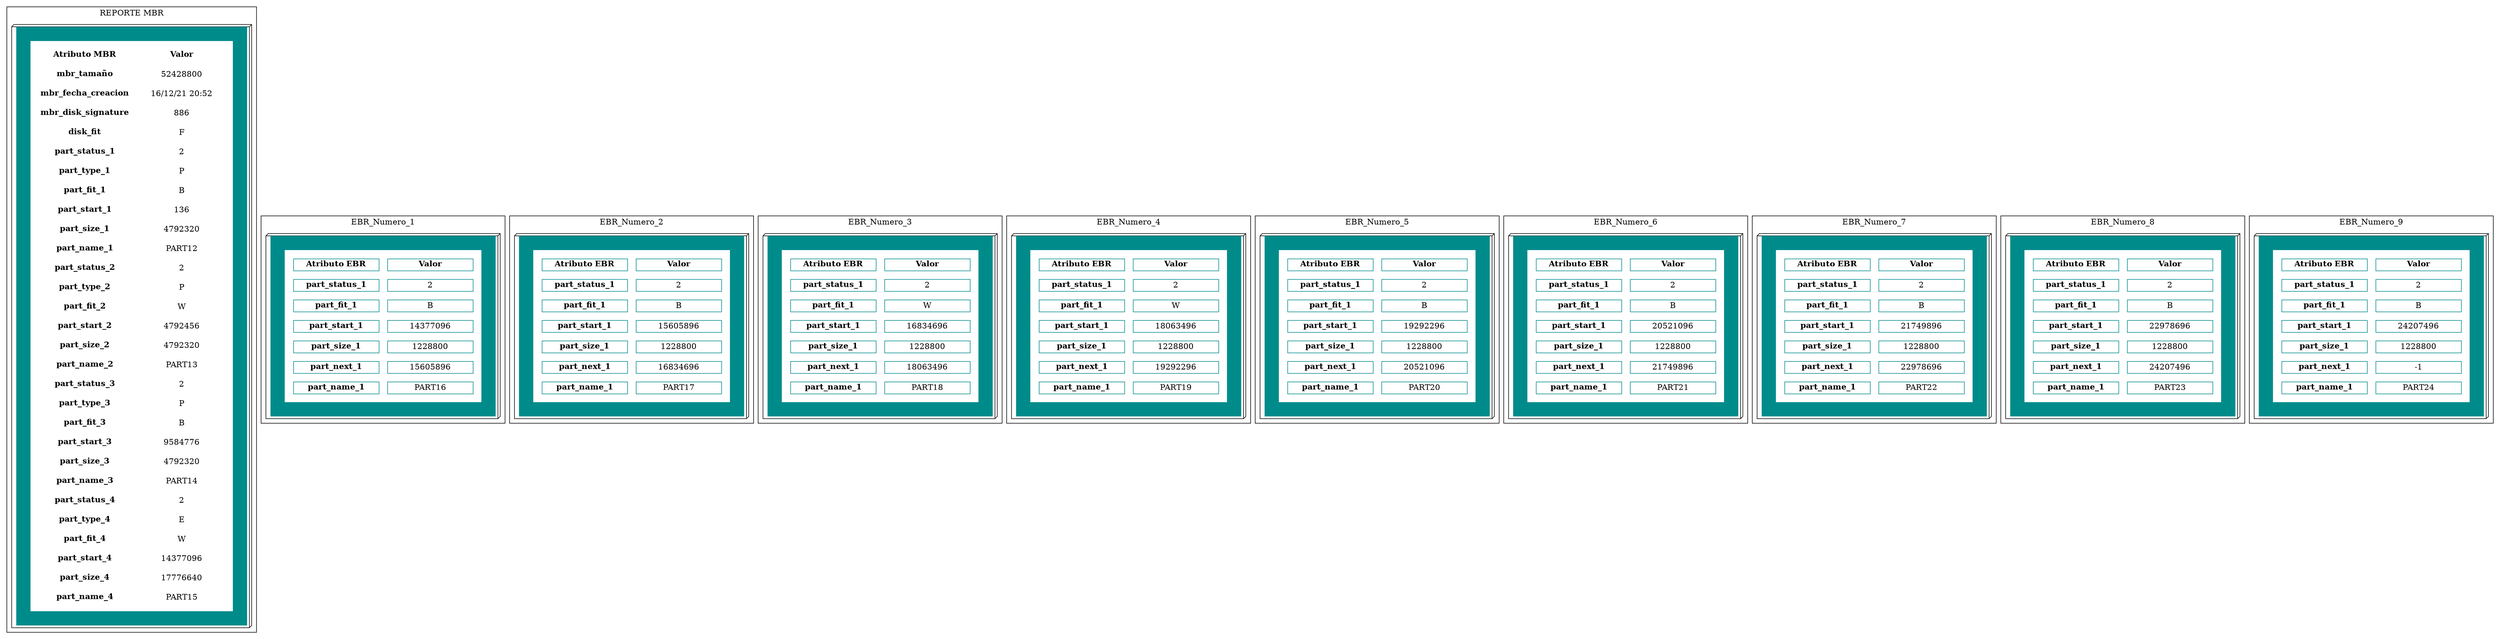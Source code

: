 digraph G{ 
subgraph cluster_0{
 label="REPORTE MBR"
repmbr[shape=box3d,label=<
<table border='25' cellborder='0' cellspacing='15' width='300'  height='200' color='#008B8B' >
<tr>  <td width='150'> <b>Atributo MBR</b> </td> <td width='150'> <b>Valor</b> </td>  </tr>
<tr>  <td><b>mbr_tamaño</b></td><td>52428800</td>  </tr>
<tr>  <td><b>mbr_fecha_creacion</b></td> <td>16/12/21 20:52</td>  </tr>
<tr>  <td><b>mbr_disk_signature</b></td> <td>886</td>  </tr>
<tr>  <td><b>disk_fit</b></td> <td>F</td>  </tr>
<tr>  <td><b>part_status_1</b></td> <td>2</td>  </tr>
<tr>  <td><b>part_type_1</b></td> <td>P</td>  </tr>
<tr>  <td><b>part_fit_1</b></td> <td>B</td>  </tr>
<tr>  <td><b>part_start_1</b></td> <td>136</td>  </tr>
<tr>  <td><b>part_size_1</b></td> <td>4792320</td>  </tr>
<tr>  <td><b>part_name_1</b></td> <td>PART12</td>  </tr>
<tr>  <td><b>part_status_2</b></td> <td>2</td>  </tr>
<tr>  <td><b>part_type_2</b></td> <td>P</td>  </tr>
<tr>  <td><b>part_fit_2</b></td> <td>W</td>  </tr>
<tr>  <td><b>part_start_2</b></td> <td>4792456</td>  </tr>
<tr>  <td><b>part_size_2</b></td> <td>4792320</td>  </tr>
<tr>  <td><b>part_name_2</b></td> <td>PART13</td>  </tr>
<tr>  <td><b>part_status_3</b></td> <td>2</td>  </tr>
<tr>  <td><b>part_type_3</b></td> <td>P</td>  </tr>
<tr>  <td><b>part_fit_3</b></td> <td>B</td>  </tr>
<tr>  <td><b>part_start_3</b></td> <td>9584776</td>  </tr>
<tr>  <td><b>part_size_3</b></td> <td>4792320</td>  </tr>
<tr>  <td><b>part_name_3</b></td> <td>PART14</td>  </tr>
<tr>  <td><b>part_status_4</b></td> <td>2</td>  </tr>
<tr>  <td><b>part_type_4</b></td> <td>E</td>  </tr>
<tr>  <td><b>part_fit_4</b></td> <td>W</td>  </tr>
<tr>  <td><b>part_start_4</b></td> <td>14377096</td>  </tr>
<tr>  <td><b>part_size_4</b></td> <td>17776640</td>  </tr>
<tr>  <td><b>part_name_4</b></td> <td>PART15</td>  </tr>
</table>
>];
}
subgraph cluster_1{
 label="EBR_Numero_1"

repmbr_1[shape=box3d,label=<
 <table border='25' cellborder='1' cellspacing='15'  width='300' height='160' color='#008B8B' >
 <tr>  <td width='150'><b>Atributo EBR</b></td> <td width='150'><b>Valor</b></td>  </tr>
<tr>  <td><b>part_status_1</b></td> <td>2</td>  </tr>
<tr>  <td><b>part_fit_1</b></td> <td>B</td>  </tr>
<tr>  <td><b>part_start_1</b></td> <td>14377096</td>  </tr>
<tr>  <td><b>part_size_1</b></td> <td>1228800</td>  </tr>
<tr>  <td><b>part_next_1</b></td> <td>15605896</td>  </tr>
<tr>  <td><b>part_name_1</b></td> <td>PART16</td>  </tr>
</table>
>];
}
subgraph cluster_2{
 label="EBR_Numero_2"

repmbr_2[shape=box3d,label=<
 <table border='25' cellborder='1' cellspacing='15'  width='300' height='160' color='#008B8B' >
 <tr>  <td width='150'><b>Atributo EBR</b></td> <td width='150'><b>Valor</b></td>  </tr>
<tr>  <td><b>part_status_1</b></td> <td>2</td>  </tr>
<tr>  <td><b>part_fit_1</b></td> <td>B</td>  </tr>
<tr>  <td><b>part_start_1</b></td> <td>15605896</td>  </tr>
<tr>  <td><b>part_size_1</b></td> <td>1228800</td>  </tr>
<tr>  <td><b>part_next_1</b></td> <td>16834696</td>  </tr>
<tr>  <td><b>part_name_1</b></td> <td>PART17</td>  </tr>
</table>
>];
}
subgraph cluster_3{
 label="EBR_Numero_3"

repmbr_3[shape=box3d,label=<
 <table border='25' cellborder='1' cellspacing='15'  width='300' height='160' color='#008B8B' >
 <tr>  <td width='150'><b>Atributo EBR</b></td> <td width='150'><b>Valor</b></td>  </tr>
<tr>  <td><b>part_status_1</b></td> <td>2</td>  </tr>
<tr>  <td><b>part_fit_1</b></td> <td>W</td>  </tr>
<tr>  <td><b>part_start_1</b></td> <td>16834696</td>  </tr>
<tr>  <td><b>part_size_1</b></td> <td>1228800</td>  </tr>
<tr>  <td><b>part_next_1</b></td> <td>18063496</td>  </tr>
<tr>  <td><b>part_name_1</b></td> <td>PART18</td>  </tr>
</table>
>];
}
subgraph cluster_4{
 label="EBR_Numero_4"

repmbr_4[shape=box3d,label=<
 <table border='25' cellborder='1' cellspacing='15'  width='300' height='160' color='#008B8B' >
 <tr>  <td width='150'><b>Atributo EBR</b></td> <td width='150'><b>Valor</b></td>  </tr>
<tr>  <td><b>part_status_1</b></td> <td>2</td>  </tr>
<tr>  <td><b>part_fit_1</b></td> <td>W</td>  </tr>
<tr>  <td><b>part_start_1</b></td> <td>18063496</td>  </tr>
<tr>  <td><b>part_size_1</b></td> <td>1228800</td>  </tr>
<tr>  <td><b>part_next_1</b></td> <td>19292296</td>  </tr>
<tr>  <td><b>part_name_1</b></td> <td>PART19</td>  </tr>
</table>
>];
}
subgraph cluster_5{
 label="EBR_Numero_5"

repmbr_5[shape=box3d,label=<
 <table border='25' cellborder='1' cellspacing='15'  width='300' height='160' color='#008B8B' >
 <tr>  <td width='150'><b>Atributo EBR</b></td> <td width='150'><b>Valor</b></td>  </tr>
<tr>  <td><b>part_status_1</b></td> <td>2</td>  </tr>
<tr>  <td><b>part_fit_1</b></td> <td>B</td>  </tr>
<tr>  <td><b>part_start_1</b></td> <td>19292296</td>  </tr>
<tr>  <td><b>part_size_1</b></td> <td>1228800</td>  </tr>
<tr>  <td><b>part_next_1</b></td> <td>20521096</td>  </tr>
<tr>  <td><b>part_name_1</b></td> <td>PART20</td>  </tr>
</table>
>];
}
subgraph cluster_6{
 label="EBR_Numero_6"

repmbr_6[shape=box3d,label=<
 <table border='25' cellborder='1' cellspacing='15'  width='300' height='160' color='#008B8B' >
 <tr>  <td width='150'><b>Atributo EBR</b></td> <td width='150'><b>Valor</b></td>  </tr>
<tr>  <td><b>part_status_1</b></td> <td>2</td>  </tr>
<tr>  <td><b>part_fit_1</b></td> <td>B</td>  </tr>
<tr>  <td><b>part_start_1</b></td> <td>20521096</td>  </tr>
<tr>  <td><b>part_size_1</b></td> <td>1228800</td>  </tr>
<tr>  <td><b>part_next_1</b></td> <td>21749896</td>  </tr>
<tr>  <td><b>part_name_1</b></td> <td>PART21</td>  </tr>
</table>
>];
}
subgraph cluster_7{
 label="EBR_Numero_7"

repmbr_7[shape=box3d,label=<
 <table border='25' cellborder='1' cellspacing='15'  width='300' height='160' color='#008B8B' >
 <tr>  <td width='150'><b>Atributo EBR</b></td> <td width='150'><b>Valor</b></td>  </tr>
<tr>  <td><b>part_status_1</b></td> <td>2</td>  </tr>
<tr>  <td><b>part_fit_1</b></td> <td>B</td>  </tr>
<tr>  <td><b>part_start_1</b></td> <td>21749896</td>  </tr>
<tr>  <td><b>part_size_1</b></td> <td>1228800</td>  </tr>
<tr>  <td><b>part_next_1</b></td> <td>22978696</td>  </tr>
<tr>  <td><b>part_name_1</b></td> <td>PART22</td>  </tr>
</table>
>];
}
subgraph cluster_8{
 label="EBR_Numero_8"

repmbr_8[shape=box3d,label=<
 <table border='25' cellborder='1' cellspacing='15'  width='300' height='160' color='#008B8B' >
 <tr>  <td width='150'><b>Atributo EBR</b></td> <td width='150'><b>Valor</b></td>  </tr>
<tr>  <td><b>part_status_1</b></td> <td>2</td>  </tr>
<tr>  <td><b>part_fit_1</b></td> <td>B</td>  </tr>
<tr>  <td><b>part_start_1</b></td> <td>22978696</td>  </tr>
<tr>  <td><b>part_size_1</b></td> <td>1228800</td>  </tr>
<tr>  <td><b>part_next_1</b></td> <td>24207496</td>  </tr>
<tr>  <td><b>part_name_1</b></td> <td>PART23</td>  </tr>
</table>
>];
}
subgraph cluster_9{
 label="EBR_Numero_9"

repmbr_9[shape=box3d,label=<
 <table border='25' cellborder='1' cellspacing='15'  width='300' height='160' color='#008B8B' >
 <tr>  <td width='150'><b>Atributo EBR</b></td> <td width='150'><b>Valor</b></td>  </tr>
<tr>  <td><b>part_status_1</b></td> <td>2</td>  </tr>
<tr>  <td><b>part_fit_1</b></td> <td>B</td>  </tr>
<tr>  <td><b>part_start_1</b></td> <td>24207496</td>  </tr>
<tr>  <td><b>part_size_1</b></td> <td>1228800</td>  </tr>
<tr>  <td><b>part_next_1</b></td> <td>-1</td>  </tr>
<tr>  <td><b>part_name_1</b></td> <td>PART24</td>  </tr>
</table>
>];
}
}
